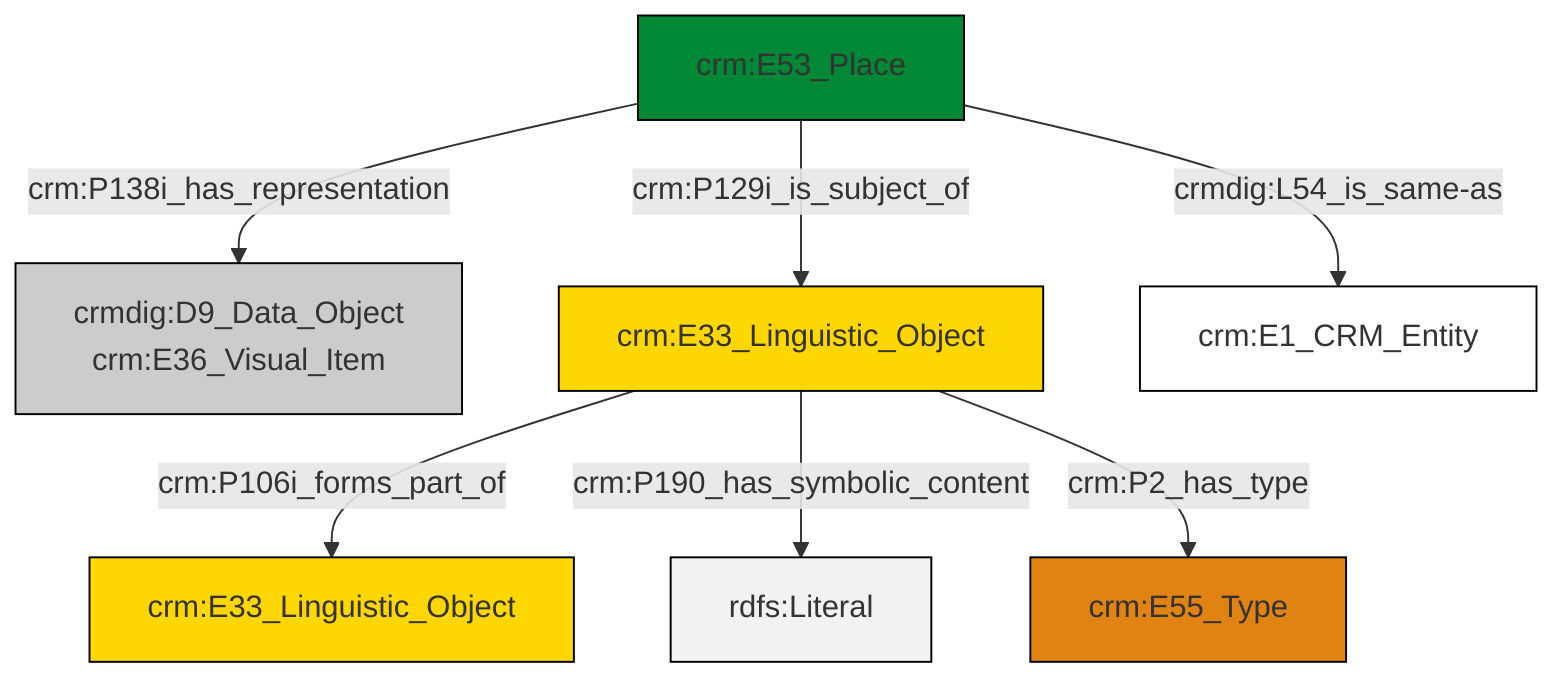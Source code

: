 graph TD
classDef Literal fill:#f2f2f2,stroke:#000000;
classDef CRM_Entity fill:#FFFFFF,stroke:#000000;
classDef Temporal_Entity fill:#00C9E6, stroke:#000000;
classDef Type fill:#E18312, stroke:#000000;
classDef Time-Span fill:#2C9C91, stroke:#000000;
classDef Appellation fill:#FFEB7F, stroke:#000000;
classDef Place fill:#008836, stroke:#000000;
classDef Persistent_Item fill:#B266B2, stroke:#000000;
classDef Conceptual_Object fill:#FFD700, stroke:#000000;
classDef Physical_Thing fill:#D2B48C, stroke:#000000;
classDef Actor fill:#f58aad, stroke:#000000;
classDef PC_Classes fill:#4ce600, stroke:#000000;
classDef Multi fill:#cccccc,stroke:#000000;

0["crm:E53_Place"]:::Place -->|crm:P138i_has_representation| 1["crmdig:D9_Data_Object<br>crm:E36_Visual_Item"]:::Multi
5["crm:E33_Linguistic_Object"]:::Conceptual_Object -->|crm:P106i_forms_part_of| 2["crm:E33_Linguistic_Object"]:::Conceptual_Object
0["crm:E53_Place"]:::Place -->|crm:P129i_is_subject_of| 5["crm:E33_Linguistic_Object"]:::Conceptual_Object
5["crm:E33_Linguistic_Object"]:::Conceptual_Object -->|crm:P190_has_symbolic_content| 10[rdfs:Literal]:::Literal
5["crm:E33_Linguistic_Object"]:::Conceptual_Object -->|crm:P2_has_type| 6["crm:E55_Type"]:::Type
0["crm:E53_Place"]:::Place -->|crmdig:L54_is_same-as| 13["crm:E1_CRM_Entity"]:::CRM_Entity